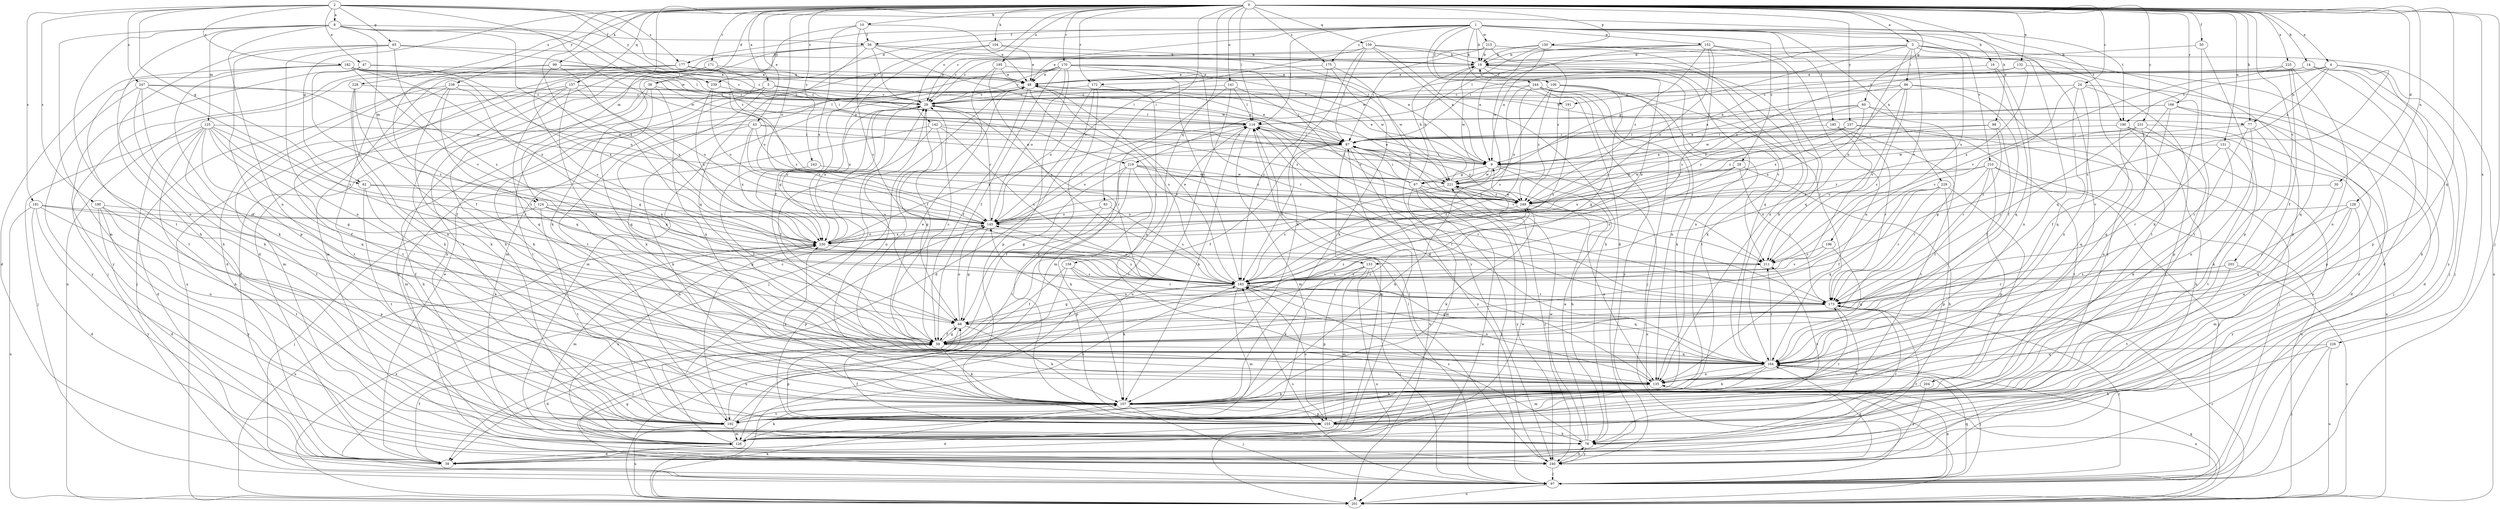 strict digraph  {
0;
1;
2;
3;
4;
5;
8;
9;
10;
14;
16;
19;
24;
28;
29;
30;
36;
39;
43;
47;
48;
50;
56;
58;
60;
62;
65;
67;
68;
77;
78;
83;
86;
87;
97;
98;
99;
104;
106;
107;
116;
124;
125;
126;
128;
131;
132;
133;
135;
141;
142;
145;
150;
152;
155;
157;
158;
159;
164;
166;
170;
171;
172;
173;
175;
177;
180;
181;
182;
183;
185;
190;
191;
192;
195;
196;
201;
203;
204;
210;
211;
215;
219;
221;
225;
226;
228;
229;
230;
231;
237;
238;
239;
240;
243;
244;
247;
249;
0 -> 3  [label=a];
0 -> 4  [label=a];
0 -> 5  [label=a];
0 -> 10  [label=b];
0 -> 14  [label=b];
0 -> 24  [label=c];
0 -> 30  [label=d];
0 -> 36  [label=d];
0 -> 43  [label=e];
0 -> 50  [label=f];
0 -> 60  [label=g];
0 -> 62  [label=g];
0 -> 77  [label=h];
0 -> 83  [label=i];
0 -> 97  [label=j];
0 -> 98  [label=k];
0 -> 99  [label=k];
0 -> 104  [label=k];
0 -> 116  [label=l];
0 -> 124  [label=m];
0 -> 128  [label=n];
0 -> 131  [label=n];
0 -> 132  [label=n];
0 -> 133  [label=n];
0 -> 141  [label=o];
0 -> 142  [label=o];
0 -> 145  [label=o];
0 -> 150  [label=p];
0 -> 157  [label=q];
0 -> 158  [label=q];
0 -> 159  [label=q];
0 -> 164  [label=q];
0 -> 166  [label=r];
0 -> 170  [label=r];
0 -> 171  [label=r];
0 -> 172  [label=r];
0 -> 175  [label=s];
0 -> 195  [label=u];
0 -> 203  [label=v];
0 -> 225  [label=x];
0 -> 226  [label=x];
0 -> 228  [label=x];
0 -> 231  [label=y];
0 -> 237  [label=y];
0 -> 238  [label=y];
0 -> 243  [label=z];
1 -> 16  [label=b];
1 -> 19  [label=b];
1 -> 28  [label=c];
1 -> 29  [label=c];
1 -> 36  [label=d];
1 -> 39  [label=d];
1 -> 56  [label=f];
1 -> 106  [label=k];
1 -> 116  [label=l];
1 -> 152  [label=p];
1 -> 175  [label=s];
1 -> 177  [label=s];
1 -> 185  [label=t];
1 -> 190  [label=t];
1 -> 204  [label=v];
1 -> 210  [label=v];
1 -> 215  [label=w];
1 -> 229  [label=x];
1 -> 244  [label=z];
2 -> 8  [label=a];
2 -> 47  [label=e];
2 -> 62  [label=g];
2 -> 65  [label=g];
2 -> 177  [label=s];
2 -> 180  [label=s];
2 -> 181  [label=s];
2 -> 182  [label=s];
2 -> 190  [label=t];
2 -> 219  [label=w];
2 -> 239  [label=y];
2 -> 247  [label=z];
2 -> 249  [label=z];
3 -> 19  [label=b];
3 -> 67  [label=g];
3 -> 86  [label=i];
3 -> 87  [label=i];
3 -> 107  [label=k];
3 -> 133  [label=n];
3 -> 155  [label=p];
3 -> 196  [label=u];
3 -> 201  [label=u];
3 -> 211  [label=v];
3 -> 219  [label=w];
4 -> 9  [label=a];
4 -> 48  [label=e];
4 -> 77  [label=h];
4 -> 97  [label=j];
4 -> 155  [label=p];
4 -> 183  [label=s];
4 -> 190  [label=t];
4 -> 191  [label=t];
5 -> 29  [label=c];
5 -> 39  [label=d];
5 -> 77  [label=h];
5 -> 107  [label=k];
5 -> 164  [label=q];
5 -> 191  [label=t];
8 -> 56  [label=f];
8 -> 78  [label=h];
8 -> 116  [label=l];
8 -> 124  [label=m];
8 -> 125  [label=m];
8 -> 126  [label=m];
8 -> 135  [label=n];
8 -> 192  [label=t];
8 -> 221  [label=w];
8 -> 230  [label=x];
9 -> 48  [label=e];
9 -> 67  [label=g];
9 -> 78  [label=h];
9 -> 87  [label=i];
9 -> 107  [label=k];
9 -> 201  [label=u];
9 -> 221  [label=w];
10 -> 48  [label=e];
10 -> 56  [label=f];
10 -> 183  [label=s];
10 -> 230  [label=x];
10 -> 239  [label=y];
14 -> 39  [label=d];
14 -> 48  [label=e];
14 -> 97  [label=j];
14 -> 240  [label=y];
14 -> 249  [label=z];
16 -> 135  [label=n];
16 -> 164  [label=q];
16 -> 172  [label=r];
19 -> 48  [label=e];
19 -> 107  [label=k];
19 -> 135  [label=n];
19 -> 192  [label=t];
19 -> 221  [label=w];
24 -> 29  [label=c];
24 -> 39  [label=d];
24 -> 135  [label=n];
24 -> 155  [label=p];
24 -> 164  [label=q];
24 -> 183  [label=s];
28 -> 78  [label=h];
28 -> 173  [label=r];
28 -> 183  [label=s];
28 -> 221  [label=w];
28 -> 230  [label=x];
29 -> 116  [label=l];
29 -> 135  [label=n];
29 -> 173  [label=r];
29 -> 230  [label=x];
30 -> 164  [label=q];
30 -> 249  [label=z];
36 -> 29  [label=c];
36 -> 107  [label=k];
36 -> 135  [label=n];
36 -> 192  [label=t];
36 -> 240  [label=y];
39 -> 48  [label=e];
39 -> 58  [label=f];
39 -> 173  [label=r];
39 -> 221  [label=w];
43 -> 9  [label=a];
43 -> 78  [label=h];
43 -> 87  [label=i];
43 -> 107  [label=k];
43 -> 145  [label=o];
43 -> 230  [label=x];
43 -> 249  [label=z];
47 -> 48  [label=e];
47 -> 183  [label=s];
47 -> 230  [label=x];
47 -> 240  [label=y];
48 -> 29  [label=c];
48 -> 58  [label=f];
48 -> 97  [label=j];
48 -> 126  [label=m];
48 -> 173  [label=r];
48 -> 183  [label=s];
48 -> 230  [label=x];
50 -> 19  [label=b];
50 -> 155  [label=p];
50 -> 192  [label=t];
56 -> 9  [label=a];
56 -> 19  [label=b];
56 -> 29  [label=c];
56 -> 39  [label=d];
56 -> 78  [label=h];
56 -> 107  [label=k];
56 -> 164  [label=q];
56 -> 221  [label=w];
58 -> 29  [label=c];
58 -> 39  [label=d];
58 -> 68  [label=g];
58 -> 107  [label=k];
58 -> 155  [label=p];
58 -> 164  [label=q];
58 -> 249  [label=z];
60 -> 9  [label=a];
60 -> 68  [label=g];
60 -> 97  [label=j];
60 -> 116  [label=l];
60 -> 230  [label=x];
60 -> 249  [label=z];
62 -> 107  [label=k];
62 -> 192  [label=t];
62 -> 230  [label=x];
62 -> 249  [label=z];
65 -> 19  [label=b];
65 -> 78  [label=h];
65 -> 116  [label=l];
65 -> 135  [label=n];
65 -> 155  [label=p];
65 -> 183  [label=s];
67 -> 19  [label=b];
67 -> 87  [label=i];
67 -> 97  [label=j];
67 -> 116  [label=l];
67 -> 126  [label=m];
67 -> 201  [label=u];
67 -> 240  [label=y];
67 -> 249  [label=z];
68 -> 58  [label=f];
68 -> 107  [label=k];
68 -> 145  [label=o];
68 -> 240  [label=y];
68 -> 249  [label=z];
77 -> 87  [label=i];
77 -> 107  [label=k];
77 -> 135  [label=n];
77 -> 173  [label=r];
78 -> 9  [label=a];
78 -> 173  [label=r];
78 -> 183  [label=s];
78 -> 221  [label=w];
78 -> 240  [label=y];
83 -> 145  [label=o];
83 -> 155  [label=p];
83 -> 183  [label=s];
86 -> 9  [label=a];
86 -> 29  [label=c];
86 -> 58  [label=f];
86 -> 183  [label=s];
86 -> 192  [label=t];
86 -> 211  [label=v];
86 -> 230  [label=x];
87 -> 9  [label=a];
87 -> 48  [label=e];
87 -> 58  [label=f];
87 -> 126  [label=m];
87 -> 145  [label=o];
87 -> 183  [label=s];
87 -> 201  [label=u];
87 -> 211  [label=v];
87 -> 240  [label=y];
87 -> 249  [label=z];
97 -> 68  [label=g];
97 -> 116  [label=l];
97 -> 135  [label=n];
97 -> 164  [label=q];
97 -> 173  [label=r];
97 -> 183  [label=s];
97 -> 201  [label=u];
98 -> 58  [label=f];
98 -> 87  [label=i];
98 -> 173  [label=r];
98 -> 249  [label=z];
99 -> 29  [label=c];
99 -> 48  [label=e];
99 -> 58  [label=f];
99 -> 97  [label=j];
99 -> 183  [label=s];
99 -> 230  [label=x];
104 -> 19  [label=b];
104 -> 48  [label=e];
104 -> 58  [label=f];
104 -> 68  [label=g];
106 -> 29  [label=c];
106 -> 68  [label=g];
106 -> 107  [label=k];
106 -> 145  [label=o];
106 -> 173  [label=r];
106 -> 249  [label=z];
107 -> 97  [label=j];
107 -> 155  [label=p];
107 -> 192  [label=t];
107 -> 230  [label=x];
116 -> 87  [label=i];
116 -> 107  [label=k];
116 -> 126  [label=m];
116 -> 230  [label=x];
124 -> 68  [label=g];
124 -> 97  [label=j];
124 -> 135  [label=n];
124 -> 145  [label=o];
124 -> 192  [label=t];
124 -> 230  [label=x];
125 -> 39  [label=d];
125 -> 58  [label=f];
125 -> 68  [label=g];
125 -> 78  [label=h];
125 -> 87  [label=i];
125 -> 97  [label=j];
125 -> 164  [label=q];
125 -> 173  [label=r];
125 -> 183  [label=s];
125 -> 192  [label=t];
126 -> 29  [label=c];
126 -> 39  [label=d];
126 -> 87  [label=i];
126 -> 107  [label=k];
126 -> 230  [label=x];
128 -> 126  [label=m];
128 -> 135  [label=n];
128 -> 145  [label=o];
128 -> 173  [label=r];
128 -> 240  [label=y];
131 -> 9  [label=a];
131 -> 107  [label=k];
131 -> 173  [label=r];
131 -> 192  [label=t];
132 -> 9  [label=a];
132 -> 48  [label=e];
132 -> 78  [label=h];
132 -> 230  [label=x];
133 -> 97  [label=j];
133 -> 107  [label=k];
133 -> 126  [label=m];
133 -> 155  [label=p];
133 -> 183  [label=s];
133 -> 201  [label=u];
135 -> 107  [label=k];
135 -> 116  [label=l];
141 -> 29  [label=c];
141 -> 87  [label=i];
141 -> 116  [label=l];
141 -> 126  [label=m];
141 -> 201  [label=u];
142 -> 58  [label=f];
142 -> 68  [label=g];
142 -> 87  [label=i];
142 -> 126  [label=m];
142 -> 183  [label=s];
142 -> 249  [label=z];
145 -> 29  [label=c];
145 -> 68  [label=g];
145 -> 116  [label=l];
145 -> 155  [label=p];
145 -> 230  [label=x];
150 -> 9  [label=a];
150 -> 19  [label=b];
150 -> 29  [label=c];
150 -> 116  [label=l];
150 -> 164  [label=q];
150 -> 192  [label=t];
152 -> 9  [label=a];
152 -> 19  [label=b];
152 -> 135  [label=n];
152 -> 145  [label=o];
152 -> 164  [label=q];
152 -> 183  [label=s];
152 -> 221  [label=w];
152 -> 249  [label=z];
155 -> 39  [label=d];
155 -> 58  [label=f];
155 -> 78  [label=h];
155 -> 183  [label=s];
155 -> 211  [label=v];
157 -> 29  [label=c];
157 -> 58  [label=f];
157 -> 116  [label=l];
157 -> 126  [label=m];
157 -> 145  [label=o];
157 -> 164  [label=q];
157 -> 192  [label=t];
158 -> 58  [label=f];
158 -> 107  [label=k];
158 -> 173  [label=r];
158 -> 183  [label=s];
158 -> 201  [label=u];
159 -> 9  [label=a];
159 -> 19  [label=b];
159 -> 48  [label=e];
159 -> 78  [label=h];
159 -> 87  [label=i];
159 -> 107  [label=k];
159 -> 145  [label=o];
159 -> 164  [label=q];
164 -> 19  [label=b];
164 -> 29  [label=c];
164 -> 48  [label=e];
164 -> 97  [label=j];
164 -> 107  [label=k];
164 -> 116  [label=l];
164 -> 126  [label=m];
164 -> 135  [label=n];
164 -> 145  [label=o];
164 -> 211  [label=v];
166 -> 39  [label=d];
166 -> 58  [label=f];
166 -> 116  [label=l];
166 -> 155  [label=p];
166 -> 164  [label=q];
166 -> 221  [label=w];
170 -> 29  [label=c];
170 -> 48  [label=e];
170 -> 58  [label=f];
170 -> 126  [label=m];
170 -> 145  [label=o];
170 -> 155  [label=p];
170 -> 173  [label=r];
170 -> 183  [label=s];
170 -> 192  [label=t];
170 -> 211  [label=v];
170 -> 221  [label=w];
171 -> 48  [label=e];
171 -> 78  [label=h];
171 -> 145  [label=o];
171 -> 192  [label=t];
171 -> 201  [label=u];
172 -> 29  [label=c];
172 -> 39  [label=d];
172 -> 135  [label=n];
172 -> 145  [label=o];
172 -> 155  [label=p];
173 -> 68  [label=g];
173 -> 78  [label=h];
173 -> 116  [label=l];
175 -> 48  [label=e];
175 -> 107  [label=k];
175 -> 183  [label=s];
175 -> 240  [label=y];
177 -> 9  [label=a];
177 -> 39  [label=d];
177 -> 48  [label=e];
177 -> 87  [label=i];
177 -> 126  [label=m];
177 -> 201  [label=u];
180 -> 39  [label=d];
180 -> 145  [label=o];
180 -> 155  [label=p];
180 -> 192  [label=t];
180 -> 240  [label=y];
181 -> 39  [label=d];
181 -> 58  [label=f];
181 -> 135  [label=n];
181 -> 145  [label=o];
181 -> 201  [label=u];
181 -> 240  [label=y];
182 -> 9  [label=a];
182 -> 29  [label=c];
182 -> 39  [label=d];
182 -> 48  [label=e];
182 -> 87  [label=i];
182 -> 107  [label=k];
182 -> 145  [label=o];
182 -> 192  [label=t];
182 -> 211  [label=v];
182 -> 230  [label=x];
183 -> 19  [label=b];
183 -> 48  [label=e];
183 -> 58  [label=f];
183 -> 68  [label=g];
183 -> 126  [label=m];
183 -> 135  [label=n];
183 -> 145  [label=o];
183 -> 164  [label=q];
183 -> 173  [label=r];
185 -> 87  [label=i];
185 -> 173  [label=r];
185 -> 192  [label=t];
185 -> 211  [label=v];
190 -> 78  [label=h];
190 -> 87  [label=i];
190 -> 164  [label=q];
190 -> 201  [label=u];
190 -> 240  [label=y];
191 -> 183  [label=s];
192 -> 29  [label=c];
192 -> 116  [label=l];
192 -> 126  [label=m];
192 -> 173  [label=r];
192 -> 183  [label=s];
192 -> 201  [label=u];
195 -> 48  [label=e];
195 -> 58  [label=f];
195 -> 183  [label=s];
195 -> 221  [label=w];
196 -> 164  [label=q];
196 -> 183  [label=s];
196 -> 211  [label=v];
201 -> 107  [label=k];
201 -> 135  [label=n];
201 -> 164  [label=q];
201 -> 173  [label=r];
201 -> 230  [label=x];
203 -> 173  [label=r];
203 -> 183  [label=s];
203 -> 192  [label=t];
203 -> 201  [label=u];
204 -> 107  [label=k];
204 -> 240  [label=y];
210 -> 58  [label=f];
210 -> 97  [label=j];
210 -> 155  [label=p];
210 -> 173  [label=r];
210 -> 201  [label=u];
210 -> 221  [label=w];
210 -> 249  [label=z];
211 -> 183  [label=s];
215 -> 19  [label=b];
215 -> 29  [label=c];
215 -> 87  [label=i];
215 -> 135  [label=n];
215 -> 249  [label=z];
219 -> 58  [label=f];
219 -> 68  [label=g];
219 -> 107  [label=k];
219 -> 173  [label=r];
219 -> 192  [label=t];
219 -> 221  [label=w];
219 -> 249  [label=z];
221 -> 19  [label=b];
221 -> 183  [label=s];
221 -> 240  [label=y];
221 -> 249  [label=z];
225 -> 48  [label=e];
225 -> 58  [label=f];
225 -> 135  [label=n];
225 -> 164  [label=q];
225 -> 211  [label=v];
226 -> 78  [label=h];
226 -> 97  [label=j];
226 -> 164  [label=q];
226 -> 201  [label=u];
228 -> 29  [label=c];
228 -> 58  [label=f];
228 -> 107  [label=k];
228 -> 135  [label=n];
229 -> 58  [label=f];
229 -> 126  [label=m];
229 -> 155  [label=p];
229 -> 164  [label=q];
229 -> 173  [label=r];
229 -> 249  [label=z];
230 -> 29  [label=c];
230 -> 126  [label=m];
230 -> 145  [label=o];
230 -> 183  [label=s];
230 -> 201  [label=u];
230 -> 211  [label=v];
231 -> 39  [label=d];
231 -> 87  [label=i];
231 -> 135  [label=n];
231 -> 173  [label=r];
231 -> 192  [label=t];
231 -> 221  [label=w];
237 -> 87  [label=i];
237 -> 97  [label=j];
237 -> 145  [label=o];
237 -> 192  [label=t];
237 -> 249  [label=z];
238 -> 29  [label=c];
238 -> 68  [label=g];
238 -> 97  [label=j];
238 -> 107  [label=k];
238 -> 164  [label=q];
238 -> 192  [label=t];
239 -> 29  [label=c];
239 -> 145  [label=o];
239 -> 230  [label=x];
240 -> 78  [label=h];
240 -> 97  [label=j];
240 -> 116  [label=l];
240 -> 164  [label=q];
243 -> 58  [label=f];
243 -> 221  [label=w];
244 -> 29  [label=c];
244 -> 58  [label=f];
244 -> 97  [label=j];
244 -> 135  [label=n];
244 -> 183  [label=s];
244 -> 211  [label=v];
244 -> 240  [label=y];
247 -> 29  [label=c];
247 -> 58  [label=f];
247 -> 107  [label=k];
247 -> 183  [label=s];
247 -> 221  [label=w];
247 -> 240  [label=y];
249 -> 48  [label=e];
249 -> 107  [label=k];
249 -> 135  [label=n];
249 -> 145  [label=o];
249 -> 221  [label=w];
}
